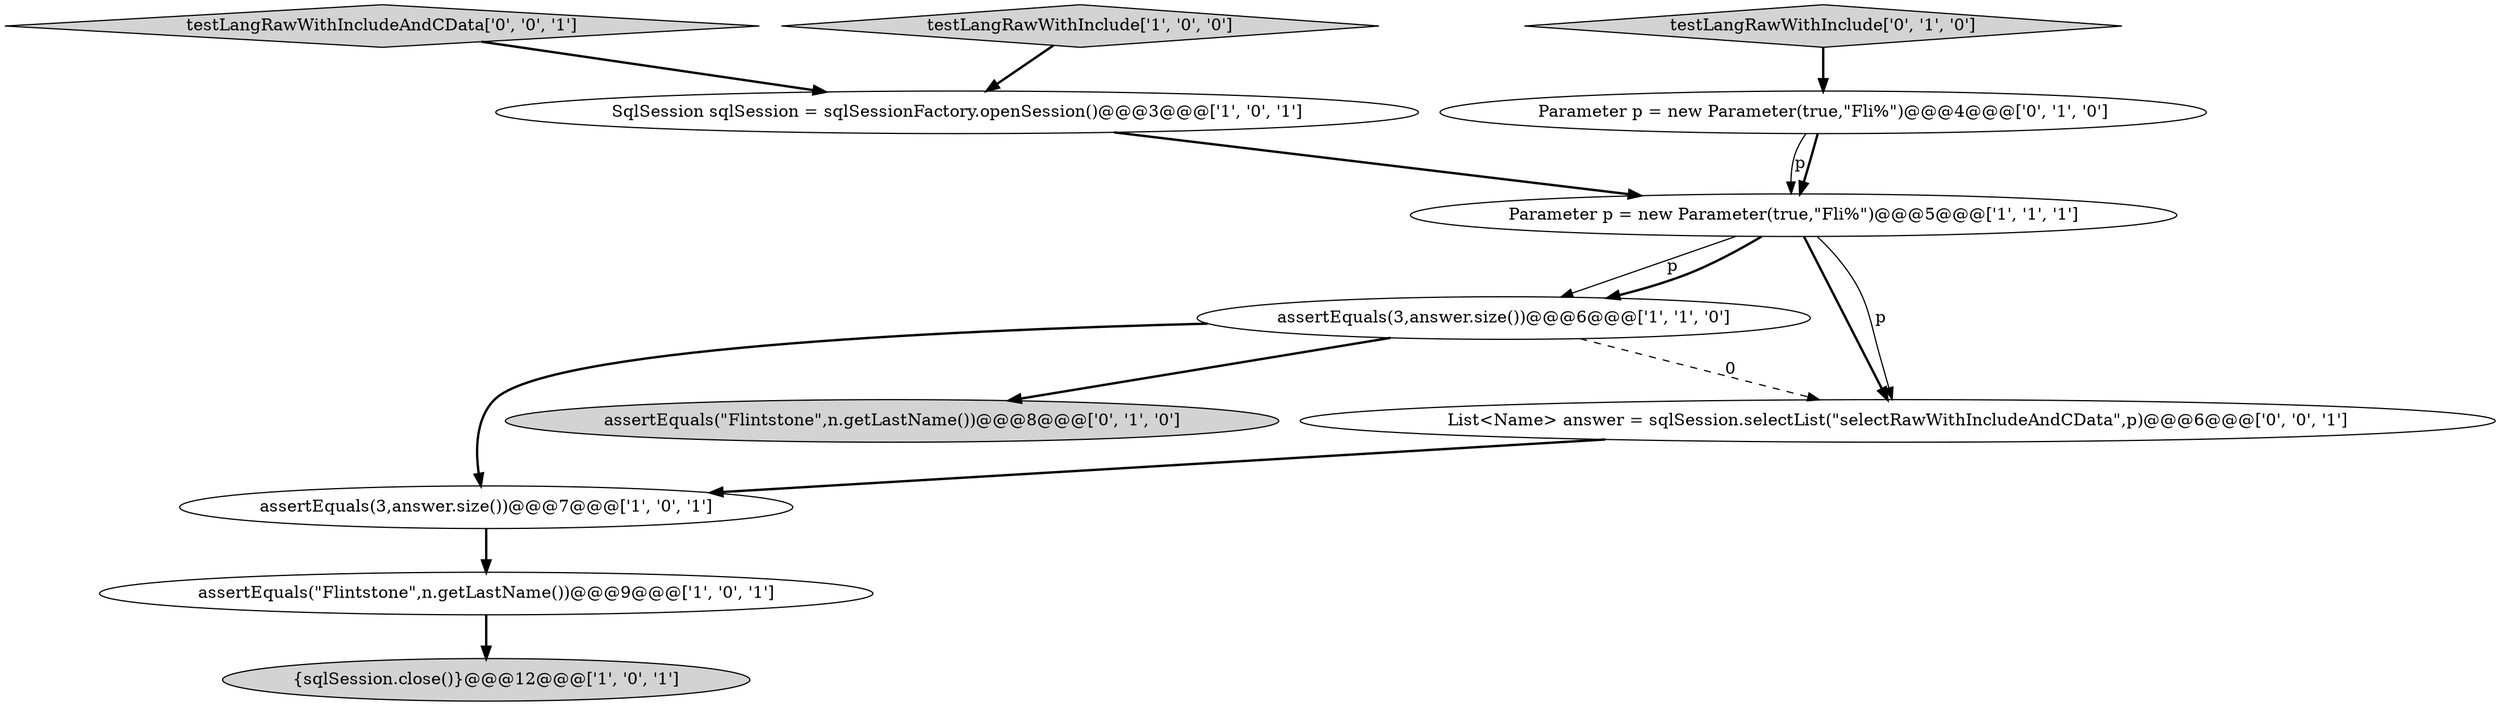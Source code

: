 digraph {
2 [style = filled, label = "assertEquals(\"Flintstone\",n.getLastName())@@@9@@@['1', '0', '1']", fillcolor = white, shape = ellipse image = "AAA0AAABBB1BBB"];
1 [style = filled, label = "SqlSession sqlSession = sqlSessionFactory.openSession()@@@3@@@['1', '0', '1']", fillcolor = white, shape = ellipse image = "AAA0AAABBB1BBB"];
11 [style = filled, label = "testLangRawWithIncludeAndCData['0', '0', '1']", fillcolor = lightgray, shape = diamond image = "AAA0AAABBB3BBB"];
4 [style = filled, label = "testLangRawWithInclude['1', '0', '0']", fillcolor = lightgray, shape = diamond image = "AAA0AAABBB1BBB"];
0 [style = filled, label = "Parameter p = new Parameter(true,\"Fli%\")@@@5@@@['1', '1', '1']", fillcolor = white, shape = ellipse image = "AAA0AAABBB1BBB"];
5 [style = filled, label = "assertEquals(3,answer.size())@@@7@@@['1', '0', '1']", fillcolor = white, shape = ellipse image = "AAA0AAABBB1BBB"];
7 [style = filled, label = "testLangRawWithInclude['0', '1', '0']", fillcolor = lightgray, shape = diamond image = "AAA0AAABBB2BBB"];
6 [style = filled, label = "assertEquals(3,answer.size())@@@6@@@['1', '1', '0']", fillcolor = white, shape = ellipse image = "AAA0AAABBB1BBB"];
8 [style = filled, label = "assertEquals(\"Flintstone\",n.getLastName())@@@8@@@['0', '1', '0']", fillcolor = lightgray, shape = ellipse image = "AAA0AAABBB2BBB"];
10 [style = filled, label = "List<Name> answer = sqlSession.selectList(\"selectRawWithIncludeAndCData\",p)@@@6@@@['0', '0', '1']", fillcolor = white, shape = ellipse image = "AAA0AAABBB3BBB"];
9 [style = filled, label = "Parameter p = new Parameter(true,\"Fli%\")@@@4@@@['0', '1', '0']", fillcolor = white, shape = ellipse image = "AAA0AAABBB2BBB"];
3 [style = filled, label = "{sqlSession.close()}@@@12@@@['1', '0', '1']", fillcolor = lightgray, shape = ellipse image = "AAA0AAABBB1BBB"];
6->8 [style = bold, label=""];
7->9 [style = bold, label=""];
6->5 [style = bold, label=""];
5->2 [style = bold, label=""];
4->1 [style = bold, label=""];
0->10 [style = bold, label=""];
9->0 [style = solid, label="p"];
1->0 [style = bold, label=""];
10->5 [style = bold, label=""];
9->0 [style = bold, label=""];
0->6 [style = solid, label="p"];
0->10 [style = solid, label="p"];
0->6 [style = bold, label=""];
11->1 [style = bold, label=""];
2->3 [style = bold, label=""];
6->10 [style = dashed, label="0"];
}
